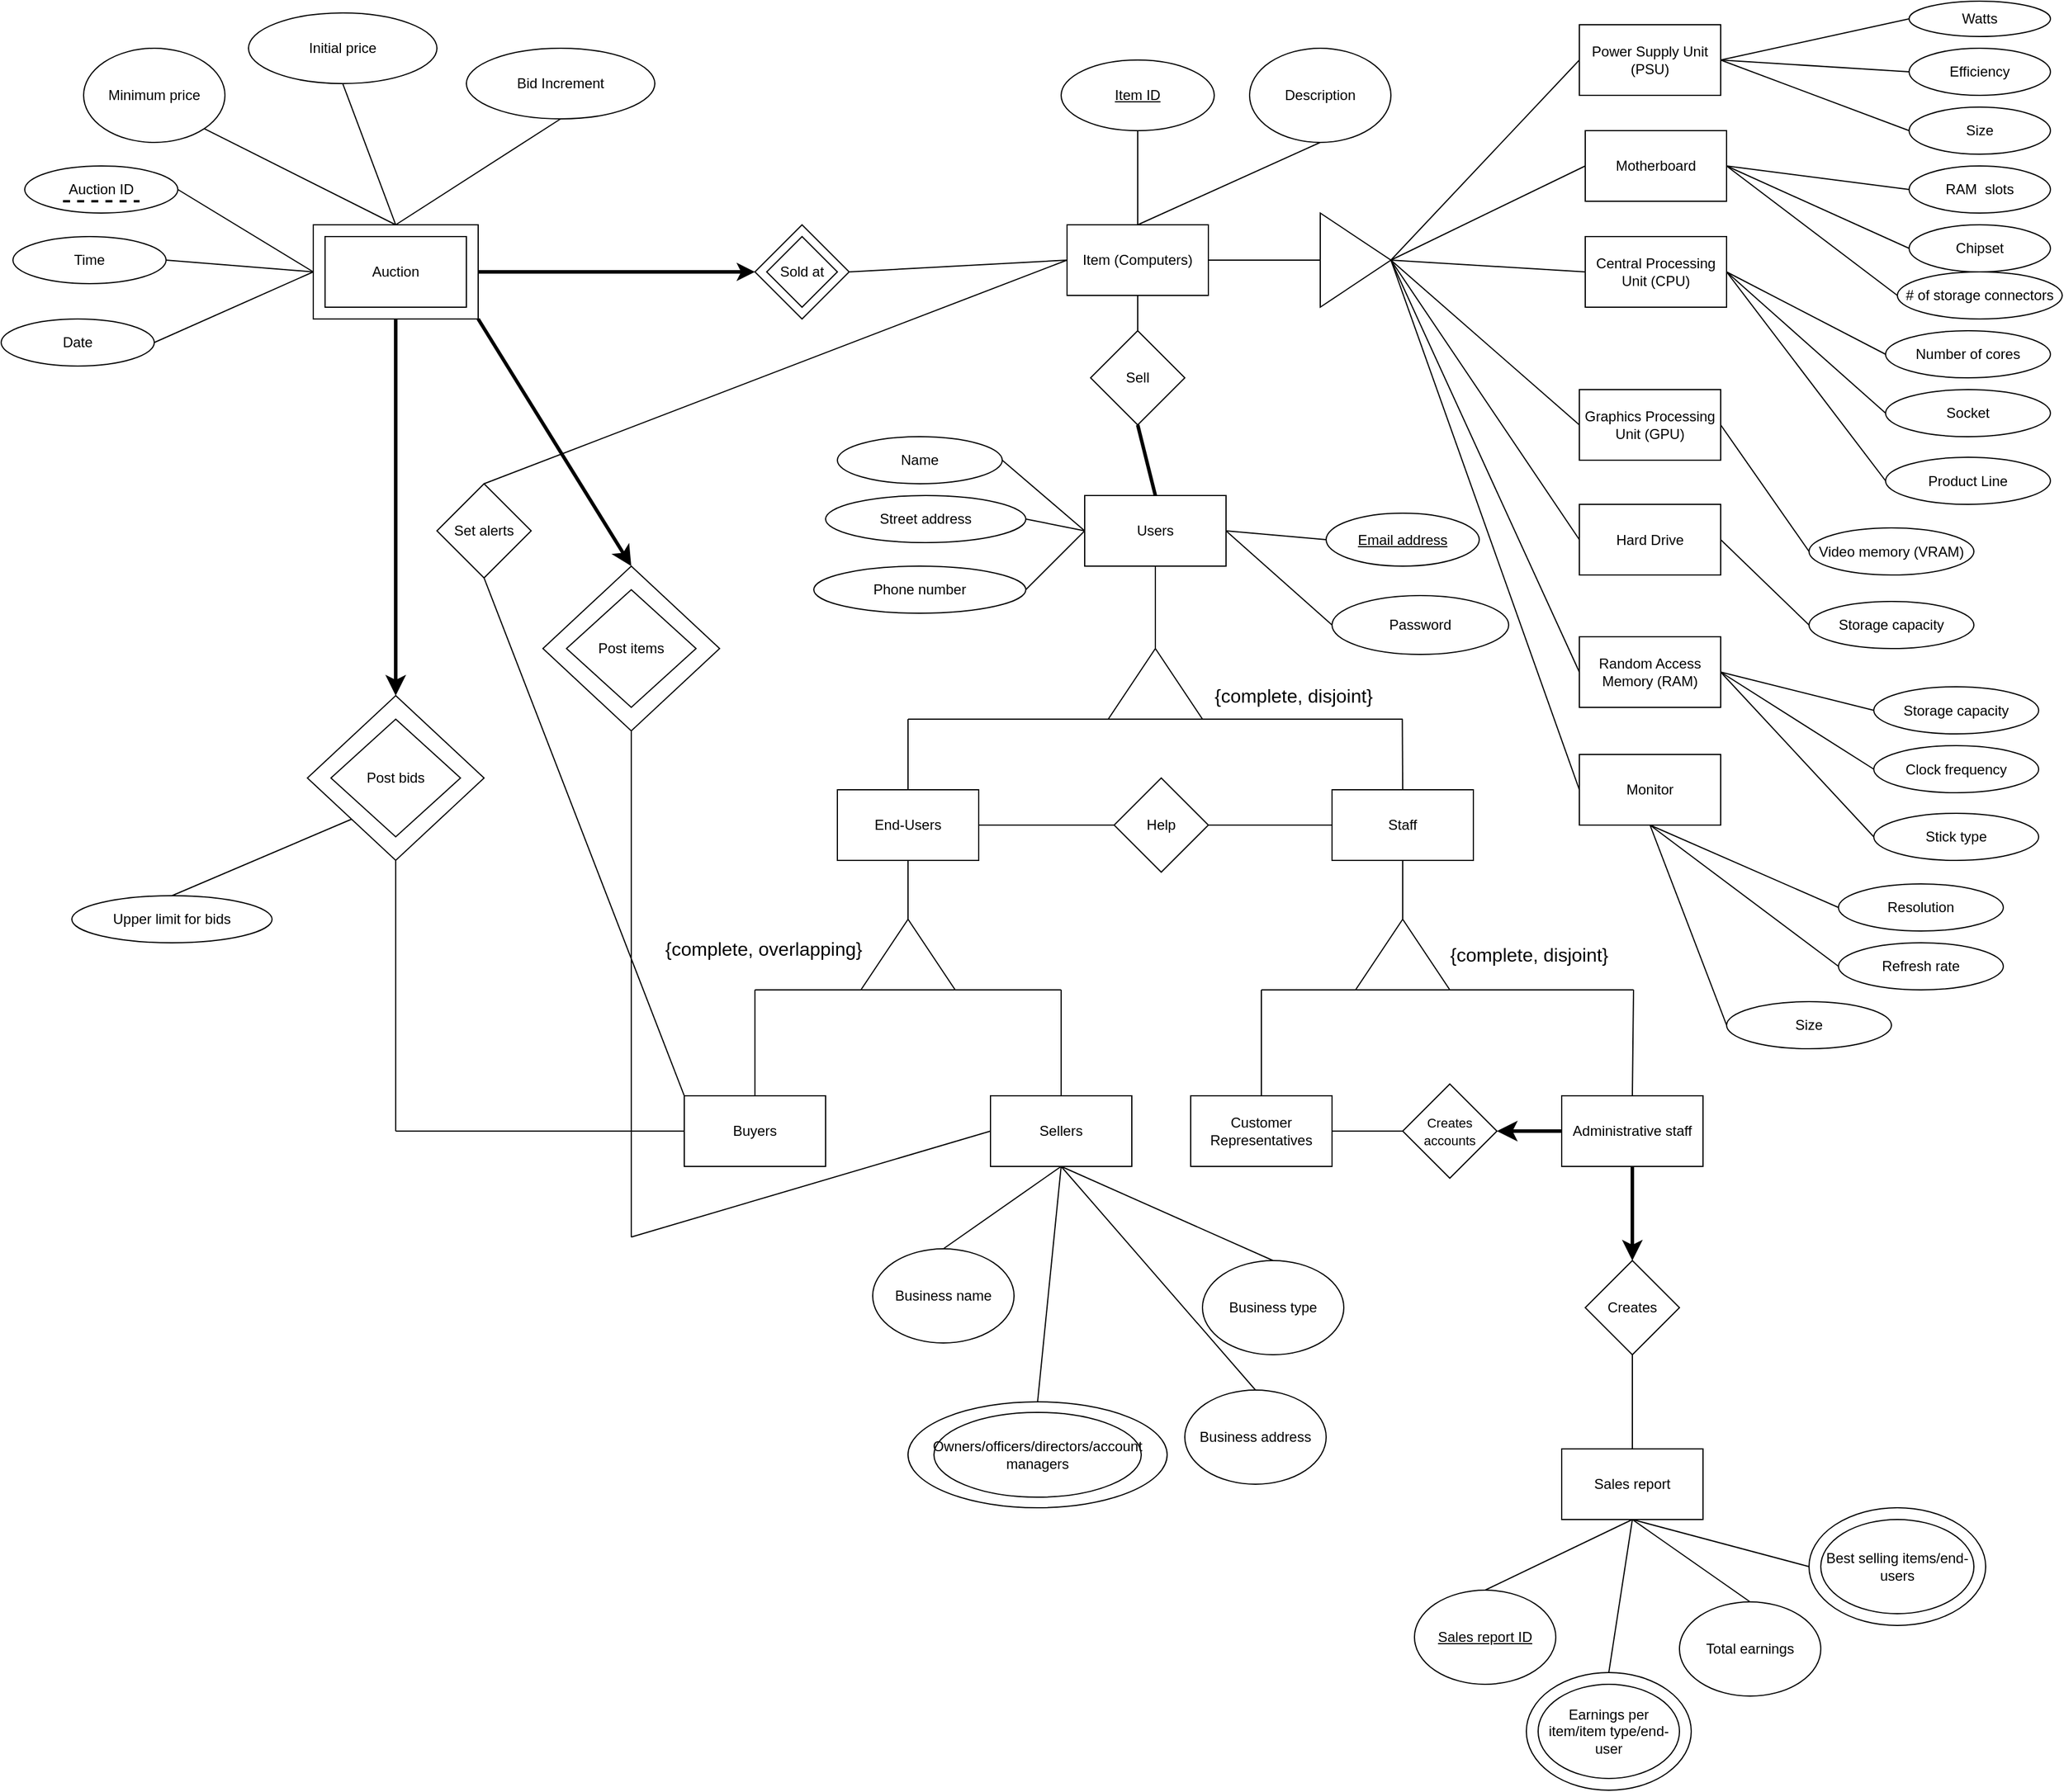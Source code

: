 <mxfile version="24.0.7" type="device">
  <diagram id="R2lEEEUBdFMjLlhIrx00" name="Page-1">
    <mxGraphModel dx="4291" dy="3017" grid="1" gridSize="10" guides="1" tooltips="1" connect="1" arrows="1" fold="1" page="1" pageScale="1" pageWidth="1900" pageHeight="1900" math="0" shadow="0" extFonts="Permanent Marker^https://fonts.googleapis.com/css?family=Permanent+Marker">
      <root>
        <mxCell id="0" />
        <mxCell id="1" parent="0" />
        <mxCell id="pRzYhvpfBcUrYCqgIIzx-1" value="&lt;div&gt;Users&lt;/div&gt;" style="rounded=0;whiteSpace=wrap;html=1;" parent="1" vertex="1">
          <mxGeometry x="-940" y="-1480" width="120" height="60" as="geometry" />
        </mxCell>
        <mxCell id="pRzYhvpfBcUrYCqgIIzx-2" value="" style="triangle;whiteSpace=wrap;html=1;rotation=-90;" parent="1" vertex="1">
          <mxGeometry x="-910" y="-1360" width="60" height="80" as="geometry" />
        </mxCell>
        <mxCell id="pRzYhvpfBcUrYCqgIIzx-3" value="&lt;div&gt;End-Users&lt;/div&gt;" style="rounded=0;whiteSpace=wrap;html=1;" parent="1" vertex="1">
          <mxGeometry x="-1150" y="-1230" width="120" height="60" as="geometry" />
        </mxCell>
        <mxCell id="pRzYhvpfBcUrYCqgIIzx-4" value="Staff" style="rounded=0;whiteSpace=wrap;html=1;" parent="1" vertex="1">
          <mxGeometry x="-730" y="-1230" width="120" height="60" as="geometry" />
        </mxCell>
        <mxCell id="pRzYhvpfBcUrYCqgIIzx-5" value="" style="triangle;whiteSpace=wrap;html=1;rotation=-90;" parent="1" vertex="1">
          <mxGeometry x="-1120" y="-1130" width="60" height="80" as="geometry" />
        </mxCell>
        <mxCell id="pRzYhvpfBcUrYCqgIIzx-6" value="" style="triangle;whiteSpace=wrap;html=1;rotation=-90;" parent="1" vertex="1">
          <mxGeometry x="-700" y="-1130" width="60" height="80" as="geometry" />
        </mxCell>
        <mxCell id="pRzYhvpfBcUrYCqgIIzx-7" value="Buyers" style="rounded=0;whiteSpace=wrap;html=1;" parent="1" vertex="1">
          <mxGeometry x="-1280" y="-970" width="120" height="60" as="geometry" />
        </mxCell>
        <mxCell id="pRzYhvpfBcUrYCqgIIzx-8" value="Administrative staff" style="rounded=0;whiteSpace=wrap;html=1;" parent="1" vertex="1">
          <mxGeometry x="-535" y="-970" width="120" height="60" as="geometry" />
        </mxCell>
        <mxCell id="pRzYhvpfBcUrYCqgIIzx-9" value="Customer Representatives" style="rounded=0;whiteSpace=wrap;html=1;" parent="1" vertex="1">
          <mxGeometry x="-850" y="-970" width="120" height="60" as="geometry" />
        </mxCell>
        <mxCell id="pRzYhvpfBcUrYCqgIIzx-10" value="Sellers" style="rounded=0;whiteSpace=wrap;html=1;" parent="1" vertex="1">
          <mxGeometry x="-1020" y="-970" width="120" height="60" as="geometry" />
        </mxCell>
        <mxCell id="pRzYhvpfBcUrYCqgIIzx-12" value="" style="endArrow=none;html=1;rounded=0;fontSize=12;startSize=8;endSize=8;curved=1;entryX=0.5;entryY=1;entryDx=0;entryDy=0;exitX=1;exitY=0.5;exitDx=0;exitDy=0;" parent="1" source="pRzYhvpfBcUrYCqgIIzx-2" target="pRzYhvpfBcUrYCqgIIzx-1" edge="1">
          <mxGeometry width="50" height="50" relative="1" as="geometry">
            <mxPoint x="-740" y="-1160" as="sourcePoint" />
            <mxPoint x="-690" y="-1210" as="targetPoint" />
          </mxGeometry>
        </mxCell>
        <mxCell id="pRzYhvpfBcUrYCqgIIzx-13" value="" style="endArrow=none;html=1;rounded=0;fontSize=12;startSize=8;endSize=8;curved=1;exitX=0;exitY=0.986;exitDx=0;exitDy=0;exitPerimeter=0;" parent="1" source="pRzYhvpfBcUrYCqgIIzx-2" edge="1">
          <mxGeometry width="50" height="50" relative="1" as="geometry">
            <mxPoint x="-770" y="-1289.4" as="sourcePoint" />
            <mxPoint x="-670" y="-1290" as="targetPoint" />
          </mxGeometry>
        </mxCell>
        <mxCell id="pRzYhvpfBcUrYCqgIIzx-14" value="" style="endArrow=none;html=1;rounded=0;fontSize=12;startSize=8;endSize=8;curved=1;entryX=0.5;entryY=1;entryDx=0;entryDy=0;exitX=0.5;exitY=0;exitDx=0;exitDy=0;" parent="1" source="pRzYhvpfBcUrYCqgIIzx-4" edge="1">
          <mxGeometry width="50" height="50" relative="1" as="geometry">
            <mxPoint x="-670" y="-1250" as="sourcePoint" />
            <mxPoint x="-670.31" y="-1290" as="targetPoint" />
          </mxGeometry>
        </mxCell>
        <mxCell id="pRzYhvpfBcUrYCqgIIzx-15" value="" style="endArrow=none;html=1;rounded=0;fontSize=12;startSize=8;endSize=8;curved=1;exitX=0;exitY=0.986;exitDx=0;exitDy=0;exitPerimeter=0;" parent="1" edge="1">
          <mxGeometry width="50" height="50" relative="1" as="geometry">
            <mxPoint x="-1090" y="-1290" as="sourcePoint" />
            <mxPoint x="-919" y="-1290" as="targetPoint" />
          </mxGeometry>
        </mxCell>
        <mxCell id="pRzYhvpfBcUrYCqgIIzx-16" value="" style="endArrow=none;html=1;rounded=0;fontSize=12;startSize=8;endSize=8;curved=1;entryX=0.5;entryY=1;entryDx=0;entryDy=0;exitX=0.5;exitY=0;exitDx=0;exitDy=0;" parent="1" source="pRzYhvpfBcUrYCqgIIzx-3" edge="1">
          <mxGeometry width="50" height="50" relative="1" as="geometry">
            <mxPoint x="-1090" y="-1250" as="sourcePoint" />
            <mxPoint x="-1090" y="-1290" as="targetPoint" />
          </mxGeometry>
        </mxCell>
        <mxCell id="pRzYhvpfBcUrYCqgIIzx-17" value="" style="endArrow=none;html=1;rounded=0;fontSize=12;startSize=8;endSize=8;curved=1;entryX=0.5;entryY=1;entryDx=0;entryDy=0;exitX=1;exitY=0.5;exitDx=0;exitDy=0;" parent="1" source="pRzYhvpfBcUrYCqgIIzx-5" target="pRzYhvpfBcUrYCqgIIzx-3" edge="1">
          <mxGeometry width="50" height="50" relative="1" as="geometry">
            <mxPoint x="-1080" y="-1220" as="sourcePoint" />
            <mxPoint x="-1080" y="-1280" as="targetPoint" />
          </mxGeometry>
        </mxCell>
        <mxCell id="pRzYhvpfBcUrYCqgIIzx-18" value="" style="endArrow=none;html=1;rounded=0;fontSize=12;startSize=8;endSize=8;curved=1;entryX=0.5;entryY=1;entryDx=0;entryDy=0;exitX=1;exitY=0.5;exitDx=0;exitDy=0;" parent="1" source="pRzYhvpfBcUrYCqgIIzx-6" target="pRzYhvpfBcUrYCqgIIzx-4" edge="1">
          <mxGeometry width="50" height="50" relative="1" as="geometry">
            <mxPoint x="-770" y="-1040" as="sourcePoint" />
            <mxPoint x="-770" y="-1100" as="targetPoint" />
          </mxGeometry>
        </mxCell>
        <mxCell id="pRzYhvpfBcUrYCqgIIzx-19" value="" style="endArrow=none;html=1;rounded=0;fontSize=12;startSize=8;endSize=8;curved=1;exitX=0;exitY=1.002;exitDx=0;exitDy=0;exitPerimeter=0;" parent="1" source="pRzYhvpfBcUrYCqgIIzx-5" edge="1">
          <mxGeometry width="50" height="50" relative="1" as="geometry">
            <mxPoint x="-1020" y="-1060" as="sourcePoint" />
            <mxPoint x="-960" y="-1060" as="targetPoint" />
          </mxGeometry>
        </mxCell>
        <mxCell id="pRzYhvpfBcUrYCqgIIzx-20" value="" style="endArrow=none;html=1;rounded=0;fontSize=12;startSize=8;endSize=8;curved=1;" parent="1" edge="1">
          <mxGeometry width="50" height="50" relative="1" as="geometry">
            <mxPoint x="-1220" y="-1060" as="sourcePoint" />
            <mxPoint x="-1130" y="-1060" as="targetPoint" />
          </mxGeometry>
        </mxCell>
        <mxCell id="pRzYhvpfBcUrYCqgIIzx-21" value="" style="endArrow=none;html=1;rounded=0;fontSize=12;startSize=8;endSize=8;curved=1;exitX=0.5;exitY=0;exitDx=0;exitDy=0;" parent="1" source="pRzYhvpfBcUrYCqgIIzx-7" edge="1">
          <mxGeometry width="50" height="50" relative="1" as="geometry">
            <mxPoint x="-1110" y="-990" as="sourcePoint" />
            <mxPoint x="-1220" y="-1060" as="targetPoint" />
          </mxGeometry>
        </mxCell>
        <mxCell id="pRzYhvpfBcUrYCqgIIzx-22" value="" style="endArrow=none;html=1;rounded=0;fontSize=12;startSize=8;endSize=8;curved=1;exitX=0.5;exitY=0;exitDx=0;exitDy=0;" parent="1" source="pRzYhvpfBcUrYCqgIIzx-10" edge="1">
          <mxGeometry width="50" height="50" relative="1" as="geometry">
            <mxPoint x="-1070" y="-1100" as="sourcePoint" />
            <mxPoint x="-960" y="-1060" as="targetPoint" />
          </mxGeometry>
        </mxCell>
        <mxCell id="pRzYhvpfBcUrYCqgIIzx-23" value="" style="endArrow=none;html=1;rounded=0;fontSize=12;startSize=8;endSize=8;curved=1;exitX=0;exitY=1.002;exitDx=0;exitDy=0;exitPerimeter=0;" parent="1" edge="1">
          <mxGeometry width="50" height="50" relative="1" as="geometry">
            <mxPoint x="-634" y="-1060" as="sourcePoint" />
            <mxPoint x="-474" y="-1060" as="targetPoint" />
          </mxGeometry>
        </mxCell>
        <mxCell id="pRzYhvpfBcUrYCqgIIzx-24" value="" style="endArrow=none;html=1;rounded=0;fontSize=12;startSize=8;endSize=8;curved=1;exitX=0.5;exitY=0;exitDx=0;exitDy=0;" parent="1" edge="1">
          <mxGeometry width="50" height="50" relative="1" as="geometry">
            <mxPoint x="-475" y="-970" as="sourcePoint" />
            <mxPoint x="-474" y="-1060" as="targetPoint" />
          </mxGeometry>
        </mxCell>
        <mxCell id="pRzYhvpfBcUrYCqgIIzx-25" value="" style="endArrow=none;html=1;rounded=0;fontSize=12;startSize=8;endSize=8;curved=1;" parent="1" edge="1">
          <mxGeometry width="50" height="50" relative="1" as="geometry">
            <mxPoint x="-790" y="-1060" as="sourcePoint" />
            <mxPoint x="-700" y="-1060" as="targetPoint" />
          </mxGeometry>
        </mxCell>
        <mxCell id="pRzYhvpfBcUrYCqgIIzx-26" value="" style="endArrow=none;html=1;rounded=0;fontSize=12;startSize=8;endSize=8;curved=1;exitX=0.5;exitY=0;exitDx=0;exitDy=0;" parent="1" edge="1">
          <mxGeometry width="50" height="50" relative="1" as="geometry">
            <mxPoint x="-790" y="-970" as="sourcePoint" />
            <mxPoint x="-790" y="-1060" as="targetPoint" />
          </mxGeometry>
        </mxCell>
        <mxCell id="pRzYhvpfBcUrYCqgIIzx-27" value="{complete, overlapping}" style="text;html=1;align=center;verticalAlign=middle;whiteSpace=wrap;rounded=0;fontSize=16;" parent="1" vertex="1">
          <mxGeometry x="-1300" y="-1110" width="175" height="30" as="geometry" />
        </mxCell>
        <mxCell id="pRzYhvpfBcUrYCqgIIzx-28" value="{complete, disjoint}" style="text;html=1;align=center;verticalAlign=middle;whiteSpace=wrap;rounded=0;fontSize=16;" parent="1" vertex="1">
          <mxGeometry x="-835" y="-1325" width="145" height="30" as="geometry" />
        </mxCell>
        <mxCell id="pRzYhvpfBcUrYCqgIIzx-29" value="{complete, disjoint}" style="text;html=1;align=center;verticalAlign=middle;whiteSpace=wrap;rounded=0;fontSize=16;" parent="1" vertex="1">
          <mxGeometry x="-635" y="-1105" width="145" height="30" as="geometry" />
        </mxCell>
        <mxCell id="pRzYhvpfBcUrYCqgIIzx-30" value="Item (Computers)" style="rounded=0;whiteSpace=wrap;html=1;" parent="1" vertex="1">
          <mxGeometry x="-955" y="-1710" width="120" height="60" as="geometry" />
        </mxCell>
        <mxCell id="pRzYhvpfBcUrYCqgIIzx-32" value="Date" style="ellipse;whiteSpace=wrap;html=1;" parent="1" vertex="1">
          <mxGeometry x="-1860" y="-1630" width="130" height="40" as="geometry" />
        </mxCell>
        <mxCell id="pRzYhvpfBcUrYCqgIIzx-33" value="Time" style="ellipse;whiteSpace=wrap;html=1;" parent="1" vertex="1">
          <mxGeometry x="-1850" y="-1700" width="130" height="40" as="geometry" />
        </mxCell>
        <mxCell id="pRzYhvpfBcUrYCqgIIzx-34" value="" style="endArrow=none;html=1;rounded=0;fontSize=12;startSize=8;endSize=8;curved=1;entryX=0;entryY=0.5;entryDx=0;entryDy=0;exitX=1;exitY=0.5;exitDx=0;exitDy=0;" parent="1" source="pRzYhvpfBcUrYCqgIIzx-33" target="eabMVtIRwN8n3JuVJz9i-25" edge="1">
          <mxGeometry width="50" height="50" relative="1" as="geometry">
            <mxPoint x="-1770" y="-1350" as="sourcePoint" />
            <mxPoint x="-1770" y="-1420" as="targetPoint" />
          </mxGeometry>
        </mxCell>
        <mxCell id="pRzYhvpfBcUrYCqgIIzx-35" value="" style="endArrow=none;html=1;rounded=0;fontSize=12;startSize=8;endSize=8;curved=1;entryX=0;entryY=0.5;entryDx=0;entryDy=0;exitX=1;exitY=0.5;exitDx=0;exitDy=0;" parent="1" source="pRzYhvpfBcUrYCqgIIzx-32" target="eabMVtIRwN8n3JuVJz9i-25" edge="1">
          <mxGeometry width="50" height="50" relative="1" as="geometry">
            <mxPoint x="-1760" y="-1340" as="sourcePoint" />
            <mxPoint x="-1760" y="-1410" as="targetPoint" />
          </mxGeometry>
        </mxCell>
        <mxCell id="pRzYhvpfBcUrYCqgIIzx-36" value="Initial price" style="ellipse;whiteSpace=wrap;html=1;" parent="1" vertex="1">
          <mxGeometry x="-1650" y="-1890" width="160" height="60" as="geometry" />
        </mxCell>
        <mxCell id="pRzYhvpfBcUrYCqgIIzx-37" value="Bid Increment" style="ellipse;whiteSpace=wrap;html=1;" parent="1" vertex="1">
          <mxGeometry x="-1465" y="-1860" width="160" height="60" as="geometry" />
        </mxCell>
        <mxCell id="pRzYhvpfBcUrYCqgIIzx-40" value="" style="endArrow=none;html=1;rounded=0;fontSize=12;startSize=8;endSize=8;curved=1;entryX=0;entryY=0.5;entryDx=0;entryDy=0;" parent="1" target="pRzYhvpfBcUrYCqgIIzx-7" edge="1">
          <mxGeometry width="50" height="50" relative="1" as="geometry">
            <mxPoint x="-1525" y="-940" as="sourcePoint" />
            <mxPoint x="-1280" y="-1380" as="targetPoint" />
          </mxGeometry>
        </mxCell>
        <mxCell id="pRzYhvpfBcUrYCqgIIzx-41" value="" style="endArrow=none;html=1;rounded=0;fontSize=12;startSize=8;endSize=8;curved=1;entryX=0.5;entryY=1;entryDx=0;entryDy=0;exitX=0.5;exitY=0;exitDx=0;exitDy=0;strokeWidth=3;startArrow=classic;startFill=1;" parent="1" source="eabMVtIRwN8n3JuVJz9i-42" target="pRzYhvpfBcUrYCqgIIzx-31" edge="1">
          <mxGeometry width="50" height="50" relative="1" as="geometry">
            <mxPoint x="-1588" y="-1470" as="sourcePoint" />
            <mxPoint x="-600" y="-1630" as="targetPoint" />
          </mxGeometry>
        </mxCell>
        <mxCell id="pRzYhvpfBcUrYCqgIIzx-43" value="" style="endArrow=none;html=1;rounded=0;fontSize=12;startSize=8;endSize=8;curved=1;entryX=0.5;entryY=1;entryDx=0;entryDy=0;exitX=0.5;exitY=0;exitDx=0;exitDy=0;" parent="1" source="eabMVtIRwN8n3JuVJz9i-25" target="pRzYhvpfBcUrYCqgIIzx-36" edge="1">
          <mxGeometry width="50" height="50" relative="1" as="geometry">
            <mxPoint x="-1375" y="-1550" as="sourcePoint" />
            <mxPoint x="-1500" y="-1640" as="targetPoint" />
          </mxGeometry>
        </mxCell>
        <mxCell id="pRzYhvpfBcUrYCqgIIzx-44" value="" style="endArrow=none;html=1;rounded=0;fontSize=12;startSize=8;endSize=8;curved=1;entryX=0.5;entryY=1;entryDx=0;entryDy=0;exitX=0.5;exitY=0;exitDx=0;exitDy=0;" parent="1" source="eabMVtIRwN8n3JuVJz9i-25" target="pRzYhvpfBcUrYCqgIIzx-37" edge="1">
          <mxGeometry width="50" height="50" relative="1" as="geometry">
            <mxPoint x="-1500" y="-1700" as="sourcePoint" />
            <mxPoint x="-1730" y="-1810" as="targetPoint" />
          </mxGeometry>
        </mxCell>
        <mxCell id="eabMVtIRwN8n3JuVJz9i-1" value="Name" style="ellipse;whiteSpace=wrap;html=1;" parent="1" vertex="1">
          <mxGeometry x="-1150" y="-1530" width="140" height="40" as="geometry" />
        </mxCell>
        <mxCell id="eabMVtIRwN8n3JuVJz9i-2" value="&lt;u&gt;Email address&lt;/u&gt;" style="ellipse;whiteSpace=wrap;html=1;" parent="1" vertex="1">
          <mxGeometry x="-735" y="-1465" width="130" height="45" as="geometry" />
        </mxCell>
        <mxCell id="eabMVtIRwN8n3JuVJz9i-3" value="Password" style="ellipse;whiteSpace=wrap;html=1;" parent="1" vertex="1">
          <mxGeometry x="-730" y="-1395" width="150" height="50" as="geometry" />
        </mxCell>
        <mxCell id="eabMVtIRwN8n3JuVJz9i-4" value="" style="endArrow=none;html=1;rounded=0;fontSize=12;startSize=8;endSize=8;curved=1;entryX=1;entryY=0.5;entryDx=0;entryDy=0;exitX=0;exitY=0.5;exitDx=0;exitDy=0;" parent="1" source="eabMVtIRwN8n3JuVJz9i-3" target="pRzYhvpfBcUrYCqgIIzx-1" edge="1">
          <mxGeometry width="50" height="50" relative="1" as="geometry">
            <mxPoint x="-870" y="-1340" as="sourcePoint" />
            <mxPoint x="-870" y="-1410" as="targetPoint" />
          </mxGeometry>
        </mxCell>
        <mxCell id="eabMVtIRwN8n3JuVJz9i-5" value="" style="endArrow=none;html=1;rounded=0;fontSize=12;startSize=8;endSize=8;curved=1;entryX=0;entryY=0.5;entryDx=0;entryDy=0;exitX=1;exitY=0.5;exitDx=0;exitDy=0;" parent="1" source="pRzYhvpfBcUrYCqgIIzx-1" target="eabMVtIRwN8n3JuVJz9i-2" edge="1">
          <mxGeometry width="50" height="50" relative="1" as="geometry">
            <mxPoint x="-860" y="-1330" as="sourcePoint" />
            <mxPoint x="-860" y="-1400" as="targetPoint" />
          </mxGeometry>
        </mxCell>
        <mxCell id="eabMVtIRwN8n3JuVJz9i-6" value="" style="endArrow=none;html=1;rounded=0;fontSize=12;startSize=8;endSize=8;curved=1;entryX=0;entryY=0.5;entryDx=0;entryDy=0;exitX=1;exitY=0.5;exitDx=0;exitDy=0;" parent="1" source="eabMVtIRwN8n3JuVJz9i-1" target="pRzYhvpfBcUrYCqgIIzx-1" edge="1">
          <mxGeometry width="50" height="50" relative="1" as="geometry">
            <mxPoint x="-850" y="-1320" as="sourcePoint" />
            <mxPoint x="-850" y="-1390" as="targetPoint" />
          </mxGeometry>
        </mxCell>
        <mxCell id="eabMVtIRwN8n3JuVJz9i-7" value="Street address" style="ellipse;whiteSpace=wrap;html=1;" parent="1" vertex="1">
          <mxGeometry x="-1160" y="-1480" width="170" height="40" as="geometry" />
        </mxCell>
        <mxCell id="eabMVtIRwN8n3JuVJz9i-8" value="Phone number" style="ellipse;whiteSpace=wrap;html=1;" parent="1" vertex="1">
          <mxGeometry x="-1170" y="-1420" width="180" height="40" as="geometry" />
        </mxCell>
        <mxCell id="eabMVtIRwN8n3JuVJz9i-9" value="" style="endArrow=none;html=1;rounded=0;fontSize=12;startSize=8;endSize=8;curved=1;entryX=0;entryY=0.5;entryDx=0;entryDy=0;exitX=1;exitY=0.5;exitDx=0;exitDy=0;" parent="1" source="eabMVtIRwN8n3JuVJz9i-7" target="pRzYhvpfBcUrYCqgIIzx-1" edge="1">
          <mxGeometry width="50" height="50" relative="1" as="geometry">
            <mxPoint x="-1000" y="-1432" as="sourcePoint" />
            <mxPoint x="-930" y="-1440" as="targetPoint" />
          </mxGeometry>
        </mxCell>
        <mxCell id="eabMVtIRwN8n3JuVJz9i-10" value="" style="endArrow=none;html=1;rounded=0;fontSize=12;startSize=8;endSize=8;curved=1;entryX=0;entryY=0.5;entryDx=0;entryDy=0;exitX=1;exitY=0.5;exitDx=0;exitDy=0;" parent="1" source="eabMVtIRwN8n3JuVJz9i-8" target="pRzYhvpfBcUrYCqgIIzx-1" edge="1">
          <mxGeometry width="50" height="50" relative="1" as="geometry">
            <mxPoint x="-990" y="-1422" as="sourcePoint" />
            <mxPoint x="-920" y="-1430" as="targetPoint" />
          </mxGeometry>
        </mxCell>
        <mxCell id="eabMVtIRwN8n3JuVJz9i-11" value="Business name" style="ellipse;whiteSpace=wrap;html=1;" parent="1" vertex="1">
          <mxGeometry x="-1120" y="-840" width="120" height="80" as="geometry" />
        </mxCell>
        <mxCell id="eabMVtIRwN8n3JuVJz9i-13" value="Business address" style="ellipse;whiteSpace=wrap;html=1;" parent="1" vertex="1">
          <mxGeometry x="-855" y="-720" width="120" height="80" as="geometry" />
        </mxCell>
        <mxCell id="eabMVtIRwN8n3JuVJz9i-14" value="Business type" style="ellipse;whiteSpace=wrap;html=1;" parent="1" vertex="1">
          <mxGeometry x="-840" y="-830" width="120" height="80" as="geometry" />
        </mxCell>
        <mxCell id="eabMVtIRwN8n3JuVJz9i-18" value="" style="group" parent="1" vertex="1" connectable="0">
          <mxGeometry x="-1090" y="-710" width="220" height="90" as="geometry" />
        </mxCell>
        <mxCell id="eabMVtIRwN8n3JuVJz9i-17" value="" style="ellipse;whiteSpace=wrap;html=1;" parent="eabMVtIRwN8n3JuVJz9i-18" vertex="1">
          <mxGeometry width="220" height="90" as="geometry" />
        </mxCell>
        <mxCell id="eabMVtIRwN8n3JuVJz9i-12" value="Owners/officers/directors/account managers" style="ellipse;whiteSpace=wrap;html=1;" parent="eabMVtIRwN8n3JuVJz9i-18" vertex="1">
          <mxGeometry x="22" y="9" width="176" height="72" as="geometry" />
        </mxCell>
        <mxCell id="eabMVtIRwN8n3JuVJz9i-19" value="" style="endArrow=none;html=1;rounded=0;fontSize=12;startSize=8;endSize=8;curved=1;exitX=0.5;exitY=0;exitDx=0;exitDy=0;entryX=0.5;entryY=1;entryDx=0;entryDy=0;" parent="1" source="eabMVtIRwN8n3JuVJz9i-11" target="pRzYhvpfBcUrYCqgIIzx-10" edge="1">
          <mxGeometry width="50" height="50" relative="1" as="geometry">
            <mxPoint x="-950" y="-960" as="sourcePoint" />
            <mxPoint x="-950" y="-1050" as="targetPoint" />
          </mxGeometry>
        </mxCell>
        <mxCell id="eabMVtIRwN8n3JuVJz9i-20" value="" style="endArrow=none;html=1;rounded=0;fontSize=12;startSize=8;endSize=8;curved=1;exitX=0.5;exitY=0;exitDx=0;exitDy=0;entryX=0.5;entryY=1;entryDx=0;entryDy=0;" parent="1" source="eabMVtIRwN8n3JuVJz9i-17" target="pRzYhvpfBcUrYCqgIIzx-10" edge="1">
          <mxGeometry width="50" height="50" relative="1" as="geometry">
            <mxPoint x="-940" y="-950" as="sourcePoint" />
            <mxPoint x="-940" y="-1040" as="targetPoint" />
          </mxGeometry>
        </mxCell>
        <mxCell id="eabMVtIRwN8n3JuVJz9i-21" value="" style="endArrow=none;html=1;rounded=0;fontSize=12;startSize=8;endSize=8;curved=1;exitX=0.5;exitY=0;exitDx=0;exitDy=0;entryX=0.5;entryY=1;entryDx=0;entryDy=0;" parent="1" source="eabMVtIRwN8n3JuVJz9i-14" target="pRzYhvpfBcUrYCqgIIzx-10" edge="1">
          <mxGeometry width="50" height="50" relative="1" as="geometry">
            <mxPoint x="-930" y="-940" as="sourcePoint" />
            <mxPoint x="-930" y="-1030" as="targetPoint" />
          </mxGeometry>
        </mxCell>
        <mxCell id="eabMVtIRwN8n3JuVJz9i-22" value="" style="endArrow=none;html=1;rounded=0;fontSize=12;startSize=8;endSize=8;curved=1;exitX=0.5;exitY=0;exitDx=0;exitDy=0;entryX=0.5;entryY=1;entryDx=0;entryDy=0;" parent="1" source="eabMVtIRwN8n3JuVJz9i-13" target="pRzYhvpfBcUrYCqgIIzx-10" edge="1">
          <mxGeometry width="50" height="50" relative="1" as="geometry">
            <mxPoint x="-920" y="-930" as="sourcePoint" />
            <mxPoint x="-920" y="-1020" as="targetPoint" />
          </mxGeometry>
        </mxCell>
        <mxCell id="eabMVtIRwN8n3JuVJz9i-23" value="Minimum price" style="ellipse;whiteSpace=wrap;html=1;" parent="1" vertex="1">
          <mxGeometry x="-1790" y="-1860" width="120" height="80" as="geometry" />
        </mxCell>
        <mxCell id="eabMVtIRwN8n3JuVJz9i-24" value="" style="endArrow=none;html=1;rounded=0;fontSize=12;startSize=8;endSize=8;curved=1;entryX=1;entryY=1;entryDx=0;entryDy=0;exitX=0.5;exitY=0;exitDx=0;exitDy=0;" parent="1" source="eabMVtIRwN8n3JuVJz9i-25" target="eabMVtIRwN8n3JuVJz9i-23" edge="1">
          <mxGeometry width="50" height="50" relative="1" as="geometry">
            <mxPoint x="-1500" y="-1700" as="sourcePoint" />
            <mxPoint x="-1560" y="-1820" as="targetPoint" />
          </mxGeometry>
        </mxCell>
        <mxCell id="eabMVtIRwN8n3JuVJz9i-26" value="" style="group" parent="1" vertex="1" connectable="0">
          <mxGeometry x="-1595" y="-1710" width="140" height="80" as="geometry" />
        </mxCell>
        <mxCell id="eabMVtIRwN8n3JuVJz9i-25" value="" style="rounded=0;whiteSpace=wrap;html=1;" parent="eabMVtIRwN8n3JuVJz9i-26" vertex="1">
          <mxGeometry width="140" height="80" as="geometry" />
        </mxCell>
        <mxCell id="pRzYhvpfBcUrYCqgIIzx-31" value="Auction" style="rounded=0;whiteSpace=wrap;html=1;" parent="eabMVtIRwN8n3JuVJz9i-26" vertex="1">
          <mxGeometry x="10" y="10" width="120" height="60" as="geometry" />
        </mxCell>
        <mxCell id="eabMVtIRwN8n3JuVJz9i-29" value="" style="group" parent="1" vertex="1" connectable="0">
          <mxGeometry x="-1220" y="-1710" width="80" height="80" as="geometry" />
        </mxCell>
        <mxCell id="eabMVtIRwN8n3JuVJz9i-27" value="" style="rhombus;whiteSpace=wrap;html=1;" parent="eabMVtIRwN8n3JuVJz9i-29" vertex="1">
          <mxGeometry width="80" height="80" as="geometry" />
        </mxCell>
        <mxCell id="eabMVtIRwN8n3JuVJz9i-28" value="Sold at" style="rhombus;whiteSpace=wrap;html=1;" parent="eabMVtIRwN8n3JuVJz9i-29" vertex="1">
          <mxGeometry x="10" y="10" width="60" height="60" as="geometry" />
        </mxCell>
        <mxCell id="eabMVtIRwN8n3JuVJz9i-30" value="" style="endArrow=none;html=1;rounded=0;fontSize=12;curved=1;entryX=1;entryY=0.5;entryDx=0;entryDy=0;exitX=0;exitY=0.5;exitDx=0;exitDy=0;strokeWidth=3;startArrow=classic;startFill=1;" parent="1" source="eabMVtIRwN8n3JuVJz9i-27" target="eabMVtIRwN8n3JuVJz9i-25" edge="1">
          <mxGeometry width="50" height="50" relative="1" as="geometry">
            <mxPoint x="-1515" y="-1220" as="sourcePoint" />
            <mxPoint x="-1495" y="-1620" as="targetPoint" />
          </mxGeometry>
        </mxCell>
        <mxCell id="eabMVtIRwN8n3JuVJz9i-31" value="" style="endArrow=none;html=1;rounded=0;fontSize=12;startSize=8;endSize=8;curved=1;entryX=0;entryY=0.5;entryDx=0;entryDy=0;exitX=1;exitY=0.5;exitDx=0;exitDy=0;strokeWidth=1;startArrow=none;startFill=0;" parent="1" source="eabMVtIRwN8n3JuVJz9i-27" target="pRzYhvpfBcUrYCqgIIzx-30" edge="1">
          <mxGeometry width="50" height="50" relative="1" as="geometry">
            <mxPoint x="-1210" y="-1660" as="sourcePoint" />
            <mxPoint x="-1425" y="-1650" as="targetPoint" />
          </mxGeometry>
        </mxCell>
        <mxCell id="eabMVtIRwN8n3JuVJz9i-32" value="&lt;u&gt;Item ID&lt;/u&gt;" style="ellipse;whiteSpace=wrap;html=1;" parent="1" vertex="1">
          <mxGeometry x="-960" y="-1850" width="130" height="60" as="geometry" />
        </mxCell>
        <mxCell id="eabMVtIRwN8n3JuVJz9i-33" value="" style="endArrow=none;html=1;rounded=0;fontSize=12;startSize=8;endSize=8;curved=1;entryX=0.5;entryY=1;entryDx=0;entryDy=0;exitX=0.5;exitY=0;exitDx=0;exitDy=0;" parent="1" source="pRzYhvpfBcUrYCqgIIzx-30" target="eabMVtIRwN8n3JuVJz9i-32" edge="1">
          <mxGeometry width="50" height="50" relative="1" as="geometry">
            <mxPoint x="-1240" y="-1720" as="sourcePoint" />
            <mxPoint x="-1120" y="-1830" as="targetPoint" />
          </mxGeometry>
        </mxCell>
        <mxCell id="eabMVtIRwN8n3JuVJz9i-34" value="Description" style="ellipse;whiteSpace=wrap;html=1;" parent="1" vertex="1">
          <mxGeometry x="-800" y="-1860" width="120" height="80" as="geometry" />
        </mxCell>
        <mxCell id="eabMVtIRwN8n3JuVJz9i-36" value="" style="endArrow=none;html=1;rounded=0;fontSize=12;startSize=8;endSize=8;curved=1;entryX=0.5;entryY=1;entryDx=0;entryDy=0;exitX=0.5;exitY=0;exitDx=0;exitDy=0;" parent="1" source="pRzYhvpfBcUrYCqgIIzx-30" target="eabMVtIRwN8n3JuVJz9i-34" edge="1">
          <mxGeometry width="50" height="50" relative="1" as="geometry">
            <mxPoint x="-885" y="-1700" as="sourcePoint" />
            <mxPoint x="-875" y="-1770" as="targetPoint" />
          </mxGeometry>
        </mxCell>
        <mxCell id="eabMVtIRwN8n3JuVJz9i-38" value="Auction ID" style="ellipse;whiteSpace=wrap;html=1;" parent="1" vertex="1">
          <mxGeometry x="-1840" y="-1760" width="130" height="40" as="geometry" />
        </mxCell>
        <mxCell id="eabMVtIRwN8n3JuVJz9i-39" value="" style="endArrow=none;html=1;rounded=0;fontSize=12;startSize=8;endSize=8;curved=1;entryX=0;entryY=0.5;entryDx=0;entryDy=0;exitX=1;exitY=0.5;exitDx=0;exitDy=0;" parent="1" source="eabMVtIRwN8n3JuVJz9i-38" target="eabMVtIRwN8n3JuVJz9i-25" edge="1">
          <mxGeometry width="50" height="50" relative="1" as="geometry">
            <mxPoint x="-1670" y="-1610" as="sourcePoint" />
            <mxPoint x="-1475" y="-1920" as="targetPoint" />
          </mxGeometry>
        </mxCell>
        <mxCell id="eabMVtIRwN8n3JuVJz9i-40" value="" style="endArrow=none;dashed=1;html=1;strokeWidth=2;rounded=0;" parent="1" edge="1">
          <mxGeometry width="50" height="50" relative="1" as="geometry">
            <mxPoint x="-1807.5" y="-1730" as="sourcePoint" />
            <mxPoint x="-1742.5" y="-1730" as="targetPoint" />
          </mxGeometry>
        </mxCell>
        <mxCell id="eabMVtIRwN8n3JuVJz9i-41" value="" style="endArrow=none;html=1;rounded=0;fontSize=12;startSize=8;endSize=8;curved=1;exitX=0.5;exitY=1;exitDx=0;exitDy=0;" parent="1" source="pRzYhvpfBcUrYCqgIIzx-38" edge="1">
          <mxGeometry width="50" height="50" relative="1" as="geometry">
            <mxPoint x="-1515" y="-930" as="sourcePoint" />
            <mxPoint x="-1525" y="-940" as="targetPoint" />
          </mxGeometry>
        </mxCell>
        <mxCell id="eabMVtIRwN8n3JuVJz9i-44" value="" style="group" parent="1" vertex="1" connectable="0">
          <mxGeometry x="-1600" y="-1310" width="150" height="140" as="geometry" />
        </mxCell>
        <mxCell id="eabMVtIRwN8n3JuVJz9i-42" value="" style="rhombus;whiteSpace=wrap;html=1;" parent="eabMVtIRwN8n3JuVJz9i-44" vertex="1">
          <mxGeometry width="150" height="140" as="geometry" />
        </mxCell>
        <mxCell id="pRzYhvpfBcUrYCqgIIzx-38" value="Post bids" style="rhombus;whiteSpace=wrap;html=1;" parent="eabMVtIRwN8n3JuVJz9i-44" vertex="1">
          <mxGeometry x="20" y="20" width="110" height="100" as="geometry" />
        </mxCell>
        <mxCell id="eabMVtIRwN8n3JuVJz9i-45" value="" style="endArrow=none;html=1;rounded=0;fontSize=12;startSize=8;endSize=8;curved=1;exitX=0.5;exitY=0;exitDx=0;exitDy=0;strokeWidth=3;startArrow=classic;startFill=1;entryX=1;entryY=1;entryDx=0;entryDy=0;" parent="1" source="eabMVtIRwN8n3JuVJz9i-47" target="eabMVtIRwN8n3JuVJz9i-25" edge="1">
          <mxGeometry width="50" height="50" relative="1" as="geometry">
            <mxPoint x="-1413" y="-1490" as="sourcePoint" />
            <mxPoint x="-1455" y="-1630" as="targetPoint" />
          </mxGeometry>
        </mxCell>
        <mxCell id="eabMVtIRwN8n3JuVJz9i-46" value="" style="group" parent="1" vertex="1" connectable="0">
          <mxGeometry x="-1400" y="-1420" width="150" height="140" as="geometry" />
        </mxCell>
        <mxCell id="eabMVtIRwN8n3JuVJz9i-47" value="" style="rhombus;whiteSpace=wrap;html=1;" parent="eabMVtIRwN8n3JuVJz9i-46" vertex="1">
          <mxGeometry width="150" height="140" as="geometry" />
        </mxCell>
        <mxCell id="eabMVtIRwN8n3JuVJz9i-48" value="Post items" style="rhombus;whiteSpace=wrap;html=1;" parent="eabMVtIRwN8n3JuVJz9i-46" vertex="1">
          <mxGeometry x="20" y="20" width="110" height="100" as="geometry" />
        </mxCell>
        <mxCell id="eabMVtIRwN8n3JuVJz9i-49" value="" style="endArrow=none;html=1;rounded=0;fontSize=12;startSize=8;endSize=8;curved=1;exitX=0.5;exitY=1;exitDx=0;exitDy=0;" parent="1" source="eabMVtIRwN8n3JuVJz9i-47" edge="1">
          <mxGeometry width="50" height="50" relative="1" as="geometry">
            <mxPoint x="-1405" y="-665.83" as="sourcePoint" />
            <mxPoint x="-1325" y="-850" as="targetPoint" />
          </mxGeometry>
        </mxCell>
        <mxCell id="eabMVtIRwN8n3JuVJz9i-50" value="" style="endArrow=none;html=1;rounded=0;fontSize=12;startSize=8;endSize=8;curved=1;entryX=0;entryY=0.5;entryDx=0;entryDy=0;" parent="1" target="pRzYhvpfBcUrYCqgIIzx-10" edge="1">
          <mxGeometry width="50" height="50" relative="1" as="geometry">
            <mxPoint x="-1325" y="-850" as="sourcePoint" />
            <mxPoint x="-1025" y="-940" as="targetPoint" />
          </mxGeometry>
        </mxCell>
        <mxCell id="eabMVtIRwN8n3JuVJz9i-51" value="Upper limit for bids" style="ellipse;whiteSpace=wrap;html=1;" parent="1" vertex="1">
          <mxGeometry x="-1800" y="-1140" width="170" height="40" as="geometry" />
        </mxCell>
        <mxCell id="eabMVtIRwN8n3JuVJz9i-52" value="" style="endArrow=none;html=1;rounded=0;fontSize=12;startSize=8;endSize=8;curved=1;exitX=0.5;exitY=0;exitDx=0;exitDy=0;entryX=0;entryY=1;entryDx=0;entryDy=0;" parent="1" source="eabMVtIRwN8n3JuVJz9i-51" target="eabMVtIRwN8n3JuVJz9i-42" edge="1">
          <mxGeometry width="50" height="50" relative="1" as="geometry">
            <mxPoint x="-1195" y="-600" as="sourcePoint" />
            <mxPoint x="-1175" y="-800" as="targetPoint" />
          </mxGeometry>
        </mxCell>
        <mxCell id="eabMVtIRwN8n3JuVJz9i-53" value="Sell" style="rhombus;whiteSpace=wrap;html=1;" parent="1" vertex="1">
          <mxGeometry x="-935" y="-1620" width="80" height="80" as="geometry" />
        </mxCell>
        <mxCell id="eabMVtIRwN8n3JuVJz9i-54" value="" style="endArrow=none;html=1;rounded=0;fontSize=12;startSize=8;endSize=8;curved=1;entryX=0.5;entryY=0;entryDx=0;entryDy=0;exitX=0.5;exitY=1;exitDx=0;exitDy=0;strokeWidth=1;startArrow=none;startFill=0;" parent="1" source="pRzYhvpfBcUrYCqgIIzx-30" target="eabMVtIRwN8n3JuVJz9i-53" edge="1">
          <mxGeometry width="50" height="50" relative="1" as="geometry">
            <mxPoint x="-1130" y="-1660" as="sourcePoint" />
            <mxPoint x="-945" y="-1670" as="targetPoint" />
          </mxGeometry>
        </mxCell>
        <mxCell id="eabMVtIRwN8n3JuVJz9i-55" value="" style="endArrow=none;html=1;rounded=0;fontSize=12;startSize=8;endSize=8;curved=1;entryX=0.5;entryY=1;entryDx=0;entryDy=0;exitX=0.5;exitY=0;exitDx=0;exitDy=0;strokeWidth=3;startArrow=none;startFill=0;" parent="1" source="pRzYhvpfBcUrYCqgIIzx-1" target="eabMVtIRwN8n3JuVJz9i-53" edge="1">
          <mxGeometry width="50" height="50" relative="1" as="geometry">
            <mxPoint x="-1120" y="-1650" as="sourcePoint" />
            <mxPoint x="-935" y="-1660" as="targetPoint" />
          </mxGeometry>
        </mxCell>
        <mxCell id="eabMVtIRwN8n3JuVJz9i-56" value="Help" style="rhombus;whiteSpace=wrap;html=1;" parent="1" vertex="1">
          <mxGeometry x="-915" y="-1240" width="80" height="80" as="geometry" />
        </mxCell>
        <mxCell id="eabMVtIRwN8n3JuVJz9i-57" value="" style="endArrow=none;html=1;rounded=0;fontSize=12;startSize=8;endSize=8;curved=1;exitX=1;exitY=0.5;exitDx=0;exitDy=0;entryX=0;entryY=0.5;entryDx=0;entryDy=0;" parent="1" source="pRzYhvpfBcUrYCqgIIzx-3" target="eabMVtIRwN8n3JuVJz9i-56" edge="1">
          <mxGeometry width="50" height="50" relative="1" as="geometry">
            <mxPoint x="-1080" y="-1280" as="sourcePoint" />
            <mxPoint x="-909" y="-1280" as="targetPoint" />
          </mxGeometry>
        </mxCell>
        <mxCell id="eabMVtIRwN8n3JuVJz9i-58" value="" style="endArrow=none;html=1;rounded=0;fontSize=12;startSize=8;endSize=8;curved=1;exitX=1;exitY=0.5;exitDx=0;exitDy=0;entryX=0;entryY=0.5;entryDx=0;entryDy=0;" parent="1" source="eabMVtIRwN8n3JuVJz9i-56" target="pRzYhvpfBcUrYCqgIIzx-4" edge="1">
          <mxGeometry width="50" height="50" relative="1" as="geometry">
            <mxPoint x="-1020" y="-1190" as="sourcePoint" />
            <mxPoint x="-905" y="-1190" as="targetPoint" />
          </mxGeometry>
        </mxCell>
        <mxCell id="eabMVtIRwN8n3JuVJz9i-59" value="Set alerts" style="rhombus;whiteSpace=wrap;html=1;" parent="1" vertex="1">
          <mxGeometry x="-1490" y="-1490" width="80" height="80" as="geometry" />
        </mxCell>
        <mxCell id="eabMVtIRwN8n3JuVJz9i-60" value="" style="endArrow=none;html=1;rounded=0;fontSize=12;startSize=8;endSize=8;curved=1;exitX=0.5;exitY=1;exitDx=0;exitDy=0;entryX=0;entryY=0;entryDx=0;entryDy=0;" parent="1" source="eabMVtIRwN8n3JuVJz9i-59" target="pRzYhvpfBcUrYCqgIIzx-7" edge="1">
          <mxGeometry width="50" height="50" relative="1" as="geometry">
            <mxPoint x="-1315" y="-1270" as="sourcePoint" />
            <mxPoint x="-1315" y="-840" as="targetPoint" />
          </mxGeometry>
        </mxCell>
        <mxCell id="eabMVtIRwN8n3JuVJz9i-61" value="" style="endArrow=none;html=1;rounded=0;fontSize=12;startSize=8;endSize=8;curved=1;exitX=0.5;exitY=0;exitDx=0;exitDy=0;entryX=0;entryY=0.5;entryDx=0;entryDy=0;" parent="1" source="eabMVtIRwN8n3JuVJz9i-59" target="pRzYhvpfBcUrYCqgIIzx-30" edge="1">
          <mxGeometry width="50" height="50" relative="1" as="geometry">
            <mxPoint x="-1305" y="-1260" as="sourcePoint" />
            <mxPoint x="-1160" y="-1340" as="targetPoint" />
          </mxGeometry>
        </mxCell>
        <mxCell id="eabMVtIRwN8n3JuVJz9i-63" value="Creates" style="rhombus;whiteSpace=wrap;html=1;" parent="1" vertex="1">
          <mxGeometry x="-515" y="-830" width="80" height="80" as="geometry" />
        </mxCell>
        <mxCell id="eabMVtIRwN8n3JuVJz9i-64" value="Sales report" style="rounded=0;whiteSpace=wrap;html=1;" parent="1" vertex="1">
          <mxGeometry x="-535" y="-670" width="120" height="60" as="geometry" />
        </mxCell>
        <mxCell id="eabMVtIRwN8n3JuVJz9i-65" value="&lt;div&gt;&lt;u&gt;Sales report ID&lt;/u&gt;&lt;/div&gt;" style="ellipse;whiteSpace=wrap;html=1;" parent="1" vertex="1">
          <mxGeometry x="-660" y="-550" width="120" height="80" as="geometry" />
        </mxCell>
        <mxCell id="eabMVtIRwN8n3JuVJz9i-69" value="Total earnings" style="ellipse;whiteSpace=wrap;html=1;" parent="1" vertex="1">
          <mxGeometry x="-435" y="-540" width="120" height="80" as="geometry" />
        </mxCell>
        <mxCell id="eabMVtIRwN8n3JuVJz9i-71" value="" style="group" parent="1" vertex="1" connectable="0">
          <mxGeometry x="-565" y="-480" width="140" height="100" as="geometry" />
        </mxCell>
        <mxCell id="eabMVtIRwN8n3JuVJz9i-70" value="" style="ellipse;whiteSpace=wrap;html=1;" parent="eabMVtIRwN8n3JuVJz9i-71" vertex="1">
          <mxGeometry width="140" height="100" as="geometry" />
        </mxCell>
        <mxCell id="eabMVtIRwN8n3JuVJz9i-68" value="&lt;div&gt;Earnings per item/item type/end-user&lt;br&gt;&lt;/div&gt;" style="ellipse;whiteSpace=wrap;html=1;" parent="eabMVtIRwN8n3JuVJz9i-71" vertex="1">
          <mxGeometry x="10" y="10" width="120" height="80" as="geometry" />
        </mxCell>
        <mxCell id="eabMVtIRwN8n3JuVJz9i-73" value="" style="group" parent="1" vertex="1" connectable="0">
          <mxGeometry x="-325" y="-620" width="150" height="100" as="geometry" />
        </mxCell>
        <mxCell id="eabMVtIRwN8n3JuVJz9i-72" value="" style="ellipse;whiteSpace=wrap;html=1;" parent="eabMVtIRwN8n3JuVJz9i-73" vertex="1">
          <mxGeometry width="150" height="100.0" as="geometry" />
        </mxCell>
        <mxCell id="eabMVtIRwN8n3JuVJz9i-67" value="&lt;div&gt;Best selling items/end-users&lt;br&gt;&lt;/div&gt;" style="ellipse;whiteSpace=wrap;html=1;" parent="eabMVtIRwN8n3JuVJz9i-73" vertex="1">
          <mxGeometry x="10.0" y="10" width="130.0" height="80" as="geometry" />
        </mxCell>
        <mxCell id="eabMVtIRwN8n3JuVJz9i-74" value="" style="endArrow=none;html=1;rounded=0;fontSize=12;startSize=8;endSize=8;curved=1;exitX=0.5;exitY=0;exitDx=0;exitDy=0;entryX=0.5;entryY=1;entryDx=0;entryDy=0;" parent="1" source="eabMVtIRwN8n3JuVJz9i-65" target="eabMVtIRwN8n3JuVJz9i-64" edge="1">
          <mxGeometry width="50" height="50" relative="1" as="geometry">
            <mxPoint x="-655" y="-380" as="sourcePoint" />
            <mxPoint x="-820" y="-570" as="targetPoint" />
          </mxGeometry>
        </mxCell>
        <mxCell id="eabMVtIRwN8n3JuVJz9i-75" value="" style="endArrow=none;html=1;rounded=0;fontSize=12;startSize=8;endSize=8;curved=1;exitX=0.5;exitY=0;exitDx=0;exitDy=0;entryX=0.5;entryY=1;entryDx=0;entryDy=0;" parent="1" source="eabMVtIRwN8n3JuVJz9i-69" target="eabMVtIRwN8n3JuVJz9i-64" edge="1">
          <mxGeometry width="50" height="50" relative="1" as="geometry">
            <mxPoint x="-595" y="-510" as="sourcePoint" />
            <mxPoint x="-495" y="-570" as="targetPoint" />
          </mxGeometry>
        </mxCell>
        <mxCell id="eabMVtIRwN8n3JuVJz9i-76" value="" style="endArrow=none;html=1;rounded=0;fontSize=12;startSize=8;endSize=8;curved=1;exitX=0.5;exitY=0;exitDx=0;exitDy=0;entryX=0.5;entryY=1;entryDx=0;entryDy=0;" parent="1" source="eabMVtIRwN8n3JuVJz9i-70" target="eabMVtIRwN8n3JuVJz9i-64" edge="1">
          <mxGeometry width="50" height="50" relative="1" as="geometry">
            <mxPoint x="-365" y="-530" as="sourcePoint" />
            <mxPoint x="-465" y="-600" as="targetPoint" />
          </mxGeometry>
        </mxCell>
        <mxCell id="eabMVtIRwN8n3JuVJz9i-77" value="" style="endArrow=none;html=1;rounded=0;fontSize=12;startSize=8;endSize=8;curved=1;exitX=0;exitY=0.5;exitDx=0;exitDy=0;entryX=0.5;entryY=1;entryDx=0;entryDy=0;" parent="1" source="eabMVtIRwN8n3JuVJz9i-72" target="eabMVtIRwN8n3JuVJz9i-64" edge="1">
          <mxGeometry width="50" height="50" relative="1" as="geometry">
            <mxPoint x="-355" y="-520" as="sourcePoint" />
            <mxPoint x="-455" y="-590" as="targetPoint" />
          </mxGeometry>
        </mxCell>
        <mxCell id="eabMVtIRwN8n3JuVJz9i-78" value="" style="endArrow=none;html=1;rounded=0;fontSize=12;startSize=8;endSize=8;curved=1;strokeWidth=3;startArrow=classic;startFill=1;entryX=0.5;entryY=1;entryDx=0;entryDy=0;exitX=0.5;exitY=0;exitDx=0;exitDy=0;" parent="1" source="eabMVtIRwN8n3JuVJz9i-63" target="pRzYhvpfBcUrYCqgIIzx-8" edge="1">
          <mxGeometry width="50" height="50" relative="1" as="geometry">
            <mxPoint x="-430" y="-850" as="sourcePoint" />
            <mxPoint x="-400" y="-860" as="targetPoint" />
          </mxGeometry>
        </mxCell>
        <mxCell id="eabMVtIRwN8n3JuVJz9i-80" value="" style="endArrow=none;html=1;rounded=0;fontSize=12;startSize=8;endSize=8;curved=1;entryX=0.5;entryY=0;entryDx=0;entryDy=0;exitX=0.5;exitY=1;exitDx=0;exitDy=0;" parent="1" source="eabMVtIRwN8n3JuVJz9i-63" target="eabMVtIRwN8n3JuVJz9i-64" edge="1">
          <mxGeometry width="50" height="50" relative="1" as="geometry">
            <mxPoint x="-560" y="-740" as="sourcePoint" />
            <mxPoint x="-495" y="-840" as="targetPoint" />
          </mxGeometry>
        </mxCell>
        <mxCell id="eabMVtIRwN8n3JuVJz9i-81" value="&lt;font style=&quot;font-size: 11px;&quot;&gt;Creates accounts&lt;br&gt;&lt;/font&gt;" style="rhombus;whiteSpace=wrap;html=1;" parent="1" vertex="1">
          <mxGeometry x="-670" y="-980" width="80" height="80" as="geometry" />
        </mxCell>
        <mxCell id="eabMVtIRwN8n3JuVJz9i-83" value="" style="endArrow=none;html=1;rounded=0;fontSize=12;startSize=8;endSize=8;curved=1;exitX=0;exitY=0.5;exitDx=0;exitDy=0;entryX=1;entryY=0.5;entryDx=0;entryDy=0;" parent="1" source="eabMVtIRwN8n3JuVJz9i-81" target="pRzYhvpfBcUrYCqgIIzx-9" edge="1">
          <mxGeometry width="50" height="50" relative="1" as="geometry">
            <mxPoint x="-780" y="-960" as="sourcePoint" />
            <mxPoint x="-780" y="-1050" as="targetPoint" />
          </mxGeometry>
        </mxCell>
        <mxCell id="eabMVtIRwN8n3JuVJz9i-84" value="" style="endArrow=none;html=1;rounded=0;fontSize=12;startSize=8;endSize=8;curved=1;exitX=1;exitY=0.5;exitDx=0;exitDy=0;entryX=0;entryY=0.5;entryDx=0;entryDy=0;strokeWidth=3;startArrow=classic;startFill=1;" parent="1" source="eabMVtIRwN8n3JuVJz9i-81" target="pRzYhvpfBcUrYCqgIIzx-8" edge="1">
          <mxGeometry width="50" height="50" relative="1" as="geometry">
            <mxPoint x="-770" y="-950" as="sourcePoint" />
            <mxPoint x="-770" y="-1040" as="targetPoint" />
          </mxGeometry>
        </mxCell>
        <mxCell id="eabMVtIRwN8n3JuVJz9i-85" value="" style="triangle;whiteSpace=wrap;html=1;" parent="1" vertex="1">
          <mxGeometry x="-740" y="-1720" width="60" height="80" as="geometry" />
        </mxCell>
        <mxCell id="eabMVtIRwN8n3JuVJz9i-86" value="" style="endArrow=none;html=1;rounded=0;fontSize=12;startSize=8;endSize=8;curved=1;entryX=0;entryY=0.5;entryDx=0;entryDy=0;exitX=1;exitY=0.5;exitDx=0;exitDy=0;" parent="1" source="pRzYhvpfBcUrYCqgIIzx-30" target="eabMVtIRwN8n3JuVJz9i-85" edge="1">
          <mxGeometry width="50" height="50" relative="1" as="geometry">
            <mxPoint x="-885" y="-1700" as="sourcePoint" />
            <mxPoint x="-730" y="-1770" as="targetPoint" />
          </mxGeometry>
        </mxCell>
        <mxCell id="eabMVtIRwN8n3JuVJz9i-87" value="Motherboard" style="rounded=0;whiteSpace=wrap;html=1;" parent="1" vertex="1">
          <mxGeometry x="-515" y="-1790" width="120" height="60" as="geometry" />
        </mxCell>
        <mxCell id="eabMVtIRwN8n3JuVJz9i-88" value="Central Processing Unit (CPU)" style="rounded=0;whiteSpace=wrap;html=1;" parent="1" vertex="1">
          <mxGeometry x="-515" y="-1700" width="120" height="60" as="geometry" />
        </mxCell>
        <mxCell id="eabMVtIRwN8n3JuVJz9i-89" value="Graphics Processing Unit (GPU)" style="rounded=0;whiteSpace=wrap;html=1;" parent="1" vertex="1">
          <mxGeometry x="-520" y="-1570" width="120" height="60" as="geometry" />
        </mxCell>
        <mxCell id="eabMVtIRwN8n3JuVJz9i-91" value="" style="endArrow=none;html=1;rounded=0;fontSize=12;startSize=8;endSize=8;curved=1;entryX=0;entryY=0.5;entryDx=0;entryDy=0;exitX=1;exitY=0.5;exitDx=0;exitDy=0;" parent="1" source="eabMVtIRwN8n3JuVJz9i-85" target="eabMVtIRwN8n3JuVJz9i-87" edge="1">
          <mxGeometry width="50" height="50" relative="1" as="geometry">
            <mxPoint x="-825" y="-1670" as="sourcePoint" />
            <mxPoint x="-730" y="-1670" as="targetPoint" />
          </mxGeometry>
        </mxCell>
        <mxCell id="eabMVtIRwN8n3JuVJz9i-92" value="" style="endArrow=none;html=1;rounded=0;fontSize=12;startSize=8;endSize=8;curved=1;entryX=0;entryY=0.5;entryDx=0;entryDy=0;exitX=1;exitY=0.5;exitDx=0;exitDy=0;" parent="1" source="eabMVtIRwN8n3JuVJz9i-85" target="eabMVtIRwN8n3JuVJz9i-88" edge="1">
          <mxGeometry width="50" height="50" relative="1" as="geometry">
            <mxPoint x="-815" y="-1660" as="sourcePoint" />
            <mxPoint x="-720" y="-1660" as="targetPoint" />
          </mxGeometry>
        </mxCell>
        <mxCell id="eabMVtIRwN8n3JuVJz9i-93" value="" style="endArrow=none;html=1;rounded=0;fontSize=12;startSize=8;endSize=8;curved=1;entryX=0;entryY=0.5;entryDx=0;entryDy=0;exitX=1;exitY=0.5;exitDx=0;exitDy=0;" parent="1" source="eabMVtIRwN8n3JuVJz9i-85" target="eabMVtIRwN8n3JuVJz9i-89" edge="1">
          <mxGeometry width="50" height="50" relative="1" as="geometry">
            <mxPoint x="-805" y="-1650" as="sourcePoint" />
            <mxPoint x="-710" y="-1650" as="targetPoint" />
          </mxGeometry>
        </mxCell>
        <mxCell id="jhJ9WVoDIxDGHMta870i-1" value="Power Supply Unit (PSU)" style="rounded=0;whiteSpace=wrap;html=1;" vertex="1" parent="1">
          <mxGeometry x="-520" y="-1880" width="120" height="60" as="geometry" />
        </mxCell>
        <mxCell id="jhJ9WVoDIxDGHMta870i-2" value="" style="endArrow=none;html=1;rounded=0;fontSize=12;startSize=8;endSize=8;curved=1;entryX=0;entryY=0.5;entryDx=0;entryDy=0;exitX=1;exitY=0.5;exitDx=0;exitDy=0;" edge="1" parent="1" target="jhJ9WVoDIxDGHMta870i-1" source="eabMVtIRwN8n3JuVJz9i-85">
          <mxGeometry width="50" height="50" relative="1" as="geometry">
            <mxPoint x="-660" y="-1770" as="sourcePoint" />
            <mxPoint x="-710" y="-1760" as="targetPoint" />
          </mxGeometry>
        </mxCell>
        <mxCell id="jhJ9WVoDIxDGHMta870i-3" value="Monitor" style="rounded=0;whiteSpace=wrap;html=1;" vertex="1" parent="1">
          <mxGeometry x="-520" y="-1260" width="120" height="60" as="geometry" />
        </mxCell>
        <mxCell id="jhJ9WVoDIxDGHMta870i-4" value="" style="endArrow=none;html=1;rounded=0;fontSize=12;startSize=8;endSize=8;curved=1;entryX=0;entryY=0.5;entryDx=0;entryDy=0;exitX=1;exitY=0.5;exitDx=0;exitDy=0;" edge="1" parent="1" target="jhJ9WVoDIxDGHMta870i-3" source="eabMVtIRwN8n3JuVJz9i-85">
          <mxGeometry width="50" height="50" relative="1" as="geometry">
            <mxPoint x="-670" y="-1670" as="sourcePoint" />
            <mxPoint x="-700" y="-1640" as="targetPoint" />
          </mxGeometry>
        </mxCell>
        <mxCell id="jhJ9WVoDIxDGHMta870i-5" value="Hard Drive" style="rounded=0;whiteSpace=wrap;html=1;" vertex="1" parent="1">
          <mxGeometry x="-520" y="-1472.5" width="120" height="60" as="geometry" />
        </mxCell>
        <mxCell id="jhJ9WVoDIxDGHMta870i-6" value="" style="endArrow=none;html=1;rounded=0;fontSize=12;startSize=8;endSize=8;curved=1;entryX=0;entryY=0.5;entryDx=0;entryDy=0;exitX=1;exitY=0.5;exitDx=0;exitDy=0;" edge="1" parent="1" target="jhJ9WVoDIxDGHMta870i-5" source="eabMVtIRwN8n3JuVJz9i-85">
          <mxGeometry width="50" height="50" relative="1" as="geometry">
            <mxPoint x="-660" y="-1660" as="sourcePoint" />
            <mxPoint x="-690" y="-1630" as="targetPoint" />
          </mxGeometry>
        </mxCell>
        <mxCell id="jhJ9WVoDIxDGHMta870i-7" value="Random Access Memory (RAM)" style="rounded=0;whiteSpace=wrap;html=1;" vertex="1" parent="1">
          <mxGeometry x="-520" y="-1360" width="120" height="60" as="geometry" />
        </mxCell>
        <mxCell id="jhJ9WVoDIxDGHMta870i-8" value="" style="endArrow=none;html=1;rounded=0;fontSize=12;startSize=8;endSize=8;curved=1;entryX=0;entryY=0.5;entryDx=0;entryDy=0;exitX=1;exitY=0.5;exitDx=0;exitDy=0;" edge="1" parent="1" target="jhJ9WVoDIxDGHMta870i-7" source="eabMVtIRwN8n3JuVJz9i-85">
          <mxGeometry width="50" height="50" relative="1" as="geometry">
            <mxPoint x="-650" y="-1650" as="sourcePoint" />
            <mxPoint x="-680" y="-1620" as="targetPoint" />
          </mxGeometry>
        </mxCell>
        <mxCell id="jhJ9WVoDIxDGHMta870i-12" value="Watts" style="ellipse;whiteSpace=wrap;html=1;" vertex="1" parent="1">
          <mxGeometry x="-240" y="-1900" width="120" height="30" as="geometry" />
        </mxCell>
        <mxCell id="jhJ9WVoDIxDGHMta870i-13" value="Efficiency" style="ellipse;whiteSpace=wrap;html=1;" vertex="1" parent="1">
          <mxGeometry x="-240" y="-1860" width="120" height="40" as="geometry" />
        </mxCell>
        <mxCell id="jhJ9WVoDIxDGHMta870i-14" value="Size" style="ellipse;whiteSpace=wrap;html=1;" vertex="1" parent="1">
          <mxGeometry x="-240" y="-1810" width="120" height="40" as="geometry" />
        </mxCell>
        <mxCell id="jhJ9WVoDIxDGHMta870i-15" value="" style="endArrow=none;html=1;rounded=0;exitX=1;exitY=0.5;exitDx=0;exitDy=0;entryX=0;entryY=0.5;entryDx=0;entryDy=0;" edge="1" parent="1" source="jhJ9WVoDIxDGHMta870i-1" target="jhJ9WVoDIxDGHMta870i-12">
          <mxGeometry width="50" height="50" relative="1" as="geometry">
            <mxPoint x="-310" y="-1470" as="sourcePoint" />
            <mxPoint x="-260" y="-1520" as="targetPoint" />
          </mxGeometry>
        </mxCell>
        <mxCell id="jhJ9WVoDIxDGHMta870i-16" value="" style="endArrow=none;html=1;rounded=0;exitX=1;exitY=0.5;exitDx=0;exitDy=0;entryX=0;entryY=0.5;entryDx=0;entryDy=0;" edge="1" parent="1" source="jhJ9WVoDIxDGHMta870i-1" target="jhJ9WVoDIxDGHMta870i-13">
          <mxGeometry width="50" height="50" relative="1" as="geometry">
            <mxPoint x="-390" y="-1810" as="sourcePoint" />
            <mxPoint x="-200" y="-1775" as="targetPoint" />
          </mxGeometry>
        </mxCell>
        <mxCell id="jhJ9WVoDIxDGHMta870i-17" value="" style="endArrow=none;html=1;rounded=0;exitX=1;exitY=0.5;exitDx=0;exitDy=0;entryX=0;entryY=0.5;entryDx=0;entryDy=0;" edge="1" parent="1" source="jhJ9WVoDIxDGHMta870i-1" target="jhJ9WVoDIxDGHMta870i-14">
          <mxGeometry width="50" height="50" relative="1" as="geometry">
            <mxPoint x="-390" y="-1810" as="sourcePoint" />
            <mxPoint x="-220" y="-1670" as="targetPoint" />
          </mxGeometry>
        </mxCell>
        <mxCell id="jhJ9WVoDIxDGHMta870i-18" value="# of storage connectors" style="ellipse;whiteSpace=wrap;html=1;" vertex="1" parent="1">
          <mxGeometry x="-250" y="-1670" width="140" height="40" as="geometry" />
        </mxCell>
        <mxCell id="jhJ9WVoDIxDGHMta870i-19" value="RAM&amp;nbsp; slots" style="ellipse;whiteSpace=wrap;html=1;" vertex="1" parent="1">
          <mxGeometry x="-240" y="-1760" width="120" height="40" as="geometry" />
        </mxCell>
        <mxCell id="jhJ9WVoDIxDGHMta870i-20" value="Chipset" style="ellipse;whiteSpace=wrap;html=1;" vertex="1" parent="1">
          <mxGeometry x="-240" y="-1710" width="120" height="40" as="geometry" />
        </mxCell>
        <mxCell id="jhJ9WVoDIxDGHMta870i-21" value="" style="endArrow=none;html=1;rounded=0;exitX=1;exitY=0.5;exitDx=0;exitDy=0;entryX=0;entryY=0.5;entryDx=0;entryDy=0;" edge="1" parent="1" source="eabMVtIRwN8n3JuVJz9i-87" target="jhJ9WVoDIxDGHMta870i-19">
          <mxGeometry width="50" height="50" relative="1" as="geometry">
            <mxPoint x="-390" y="-1810" as="sourcePoint" />
            <mxPoint x="-230" y="-1760" as="targetPoint" />
          </mxGeometry>
        </mxCell>
        <mxCell id="jhJ9WVoDIxDGHMta870i-22" value="" style="endArrow=none;html=1;rounded=0;exitX=1;exitY=0.5;exitDx=0;exitDy=0;entryX=0;entryY=0.5;entryDx=0;entryDy=0;" edge="1" parent="1" source="eabMVtIRwN8n3JuVJz9i-87" target="jhJ9WVoDIxDGHMta870i-20">
          <mxGeometry width="50" height="50" relative="1" as="geometry">
            <mxPoint x="-390" y="-1730" as="sourcePoint" />
            <mxPoint x="-285" y="-1700" as="targetPoint" />
          </mxGeometry>
        </mxCell>
        <mxCell id="jhJ9WVoDIxDGHMta870i-23" value="" style="endArrow=none;html=1;rounded=0;exitX=1;exitY=0.5;exitDx=0;exitDy=0;entryX=0;entryY=0.5;entryDx=0;entryDy=0;" edge="1" parent="1" source="eabMVtIRwN8n3JuVJz9i-87" target="jhJ9WVoDIxDGHMta870i-18">
          <mxGeometry width="50" height="50" relative="1" as="geometry">
            <mxPoint x="-390" y="-1730" as="sourcePoint" />
            <mxPoint x="-240" y="-1640" as="targetPoint" />
          </mxGeometry>
        </mxCell>
        <mxCell id="jhJ9WVoDIxDGHMta870i-25" value="Number of cores" style="ellipse;whiteSpace=wrap;html=1;" vertex="1" parent="1">
          <mxGeometry x="-260" y="-1620" width="140" height="40" as="geometry" />
        </mxCell>
        <mxCell id="jhJ9WVoDIxDGHMta870i-26" value="Product Line" style="ellipse;whiteSpace=wrap;html=1;" vertex="1" parent="1">
          <mxGeometry x="-260" y="-1512.5" width="140" height="40" as="geometry" />
        </mxCell>
        <mxCell id="jhJ9WVoDIxDGHMta870i-27" value="Socket" style="ellipse;whiteSpace=wrap;html=1;" vertex="1" parent="1">
          <mxGeometry x="-260" y="-1570" width="140" height="40" as="geometry" />
        </mxCell>
        <mxCell id="jhJ9WVoDIxDGHMta870i-28" value="" style="endArrow=none;html=1;rounded=0;exitX=1;exitY=0.5;exitDx=0;exitDy=0;entryX=0;entryY=0.5;entryDx=0;entryDy=0;" edge="1" parent="1" source="eabMVtIRwN8n3JuVJz9i-88" target="jhJ9WVoDIxDGHMta870i-25">
          <mxGeometry width="50" height="50" relative="1" as="geometry">
            <mxPoint x="-385" y="-1750" as="sourcePoint" />
            <mxPoint x="-240" y="-1640" as="targetPoint" />
          </mxGeometry>
        </mxCell>
        <mxCell id="jhJ9WVoDIxDGHMta870i-29" value="" style="endArrow=none;html=1;rounded=0;exitX=1;exitY=0.5;exitDx=0;exitDy=0;entryX=0;entryY=0.5;entryDx=0;entryDy=0;" edge="1" parent="1" source="eabMVtIRwN8n3JuVJz9i-88" target="jhJ9WVoDIxDGHMta870i-27">
          <mxGeometry width="50" height="50" relative="1" as="geometry">
            <mxPoint x="-385" y="-1660" as="sourcePoint" />
            <mxPoint x="-250" y="-1590" as="targetPoint" />
          </mxGeometry>
        </mxCell>
        <mxCell id="jhJ9WVoDIxDGHMta870i-30" value="" style="endArrow=none;html=1;rounded=0;exitX=1;exitY=0.5;exitDx=0;exitDy=0;entryX=0;entryY=0.5;entryDx=0;entryDy=0;" edge="1" parent="1" source="eabMVtIRwN8n3JuVJz9i-88" target="jhJ9WVoDIxDGHMta870i-26">
          <mxGeometry width="50" height="50" relative="1" as="geometry">
            <mxPoint x="-385" y="-1660" as="sourcePoint" />
            <mxPoint x="-250" y="-1540" as="targetPoint" />
          </mxGeometry>
        </mxCell>
        <mxCell id="jhJ9WVoDIxDGHMta870i-31" value="Storage capacity" style="ellipse;whiteSpace=wrap;html=1;" vertex="1" parent="1">
          <mxGeometry x="-325" y="-1390" width="140" height="40" as="geometry" />
        </mxCell>
        <mxCell id="jhJ9WVoDIxDGHMta870i-33" value="Video memory (VRAM)" style="ellipse;whiteSpace=wrap;html=1;" vertex="1" parent="1">
          <mxGeometry x="-325" y="-1452.5" width="140" height="40" as="geometry" />
        </mxCell>
        <mxCell id="jhJ9WVoDIxDGHMta870i-34" value="Storage capacity" style="ellipse;whiteSpace=wrap;html=1;" vertex="1" parent="1">
          <mxGeometry x="-270" y="-1317.5" width="140" height="40" as="geometry" />
        </mxCell>
        <mxCell id="jhJ9WVoDIxDGHMta870i-35" value="Stick type" style="ellipse;whiteSpace=wrap;html=1;" vertex="1" parent="1">
          <mxGeometry x="-270" y="-1210" width="140" height="40" as="geometry" />
        </mxCell>
        <mxCell id="jhJ9WVoDIxDGHMta870i-36" value="Clock frequency" style="ellipse;whiteSpace=wrap;html=1;" vertex="1" parent="1">
          <mxGeometry x="-270" y="-1267.5" width="140" height="40" as="geometry" />
        </mxCell>
        <mxCell id="jhJ9WVoDIxDGHMta870i-37" value="" style="endArrow=none;html=1;rounded=0;exitX=1;exitY=0.5;exitDx=0;exitDy=0;entryX=0;entryY=0.5;entryDx=0;entryDy=0;" edge="1" parent="1" source="jhJ9WVoDIxDGHMta870i-5" target="jhJ9WVoDIxDGHMta870i-31">
          <mxGeometry width="50" height="50" relative="1" as="geometry">
            <mxPoint x="-415" y="-1455.5" as="sourcePoint" />
            <mxPoint x="-280" y="-1277.5" as="targetPoint" />
          </mxGeometry>
        </mxCell>
        <mxCell id="jhJ9WVoDIxDGHMta870i-38" value="" style="endArrow=none;html=1;rounded=0;exitX=1;exitY=0.5;exitDx=0;exitDy=0;entryX=0;entryY=0.5;entryDx=0;entryDy=0;" edge="1" parent="1" source="eabMVtIRwN8n3JuVJz9i-89" target="jhJ9WVoDIxDGHMta870i-33">
          <mxGeometry width="50" height="50" relative="1" as="geometry">
            <mxPoint x="-375" y="-1650" as="sourcePoint" />
            <mxPoint x="-240" y="-1472" as="targetPoint" />
          </mxGeometry>
        </mxCell>
        <mxCell id="jhJ9WVoDIxDGHMta870i-40" value="" style="endArrow=none;html=1;rounded=0;exitX=1;exitY=0.5;exitDx=0;exitDy=0;entryX=0;entryY=0.5;entryDx=0;entryDy=0;" edge="1" parent="1" source="jhJ9WVoDIxDGHMta870i-7" target="jhJ9WVoDIxDGHMta870i-34">
          <mxGeometry width="50" height="50" relative="1" as="geometry">
            <mxPoint x="-390" y="-1433" as="sourcePoint" />
            <mxPoint x="-315" y="-1360" as="targetPoint" />
          </mxGeometry>
        </mxCell>
        <mxCell id="jhJ9WVoDIxDGHMta870i-41" value="" style="endArrow=none;html=1;rounded=0;exitX=1;exitY=0.5;exitDx=0;exitDy=0;entryX=0;entryY=0.5;entryDx=0;entryDy=0;" edge="1" parent="1" source="jhJ9WVoDIxDGHMta870i-7" target="jhJ9WVoDIxDGHMta870i-36">
          <mxGeometry width="50" height="50" relative="1" as="geometry">
            <mxPoint x="-380" y="-1423" as="sourcePoint" />
            <mxPoint x="-305" y="-1350" as="targetPoint" />
          </mxGeometry>
        </mxCell>
        <mxCell id="jhJ9WVoDIxDGHMta870i-42" value="" style="endArrow=none;html=1;rounded=0;exitX=1;exitY=0.5;exitDx=0;exitDy=0;entryX=0;entryY=0.5;entryDx=0;entryDy=0;" edge="1" parent="1" source="jhJ9WVoDIxDGHMta870i-7" target="jhJ9WVoDIxDGHMta870i-35">
          <mxGeometry width="50" height="50" relative="1" as="geometry">
            <mxPoint x="-370" y="-1413" as="sourcePoint" />
            <mxPoint x="-295" y="-1340" as="targetPoint" />
          </mxGeometry>
        </mxCell>
        <mxCell id="jhJ9WVoDIxDGHMta870i-44" value="Refresh rate" style="ellipse;whiteSpace=wrap;html=1;" vertex="1" parent="1">
          <mxGeometry x="-300" y="-1100" width="140" height="40" as="geometry" />
        </mxCell>
        <mxCell id="jhJ9WVoDIxDGHMta870i-45" value="Size" style="ellipse;whiteSpace=wrap;html=1;" vertex="1" parent="1">
          <mxGeometry x="-395" y="-1050" width="140" height="40" as="geometry" />
        </mxCell>
        <mxCell id="jhJ9WVoDIxDGHMta870i-47" value="Resolution" style="ellipse;whiteSpace=wrap;html=1;" vertex="1" parent="1">
          <mxGeometry x="-300" y="-1150" width="140" height="40" as="geometry" />
        </mxCell>
        <mxCell id="jhJ9WVoDIxDGHMta870i-48" value="" style="endArrow=none;html=1;rounded=0;exitX=0.5;exitY=1;exitDx=0;exitDy=0;entryX=0;entryY=0.5;entryDx=0;entryDy=0;" edge="1" parent="1" source="jhJ9WVoDIxDGHMta870i-3" target="jhJ9WVoDIxDGHMta870i-47">
          <mxGeometry width="50" height="50" relative="1" as="geometry">
            <mxPoint x="-390" y="-1320" as="sourcePoint" />
            <mxPoint x="-260" y="-1180" as="targetPoint" />
          </mxGeometry>
        </mxCell>
        <mxCell id="jhJ9WVoDIxDGHMta870i-49" value="" style="endArrow=none;html=1;rounded=0;exitX=0.5;exitY=1;exitDx=0;exitDy=0;entryX=0;entryY=0.5;entryDx=0;entryDy=0;" edge="1" parent="1" source="jhJ9WVoDIxDGHMta870i-3" target="jhJ9WVoDIxDGHMta870i-45">
          <mxGeometry width="50" height="50" relative="1" as="geometry">
            <mxPoint x="-380" y="-1310" as="sourcePoint" />
            <mxPoint x="-250" y="-1170" as="targetPoint" />
          </mxGeometry>
        </mxCell>
        <mxCell id="jhJ9WVoDIxDGHMta870i-50" value="" style="endArrow=none;html=1;rounded=0;exitX=0.5;exitY=1;exitDx=0;exitDy=0;entryX=0;entryY=0.5;entryDx=0;entryDy=0;" edge="1" parent="1" source="jhJ9WVoDIxDGHMta870i-3" target="jhJ9WVoDIxDGHMta870i-44">
          <mxGeometry width="50" height="50" relative="1" as="geometry">
            <mxPoint x="-370" y="-1300" as="sourcePoint" />
            <mxPoint x="-240" y="-1160" as="targetPoint" />
          </mxGeometry>
        </mxCell>
      </root>
    </mxGraphModel>
  </diagram>
</mxfile>
